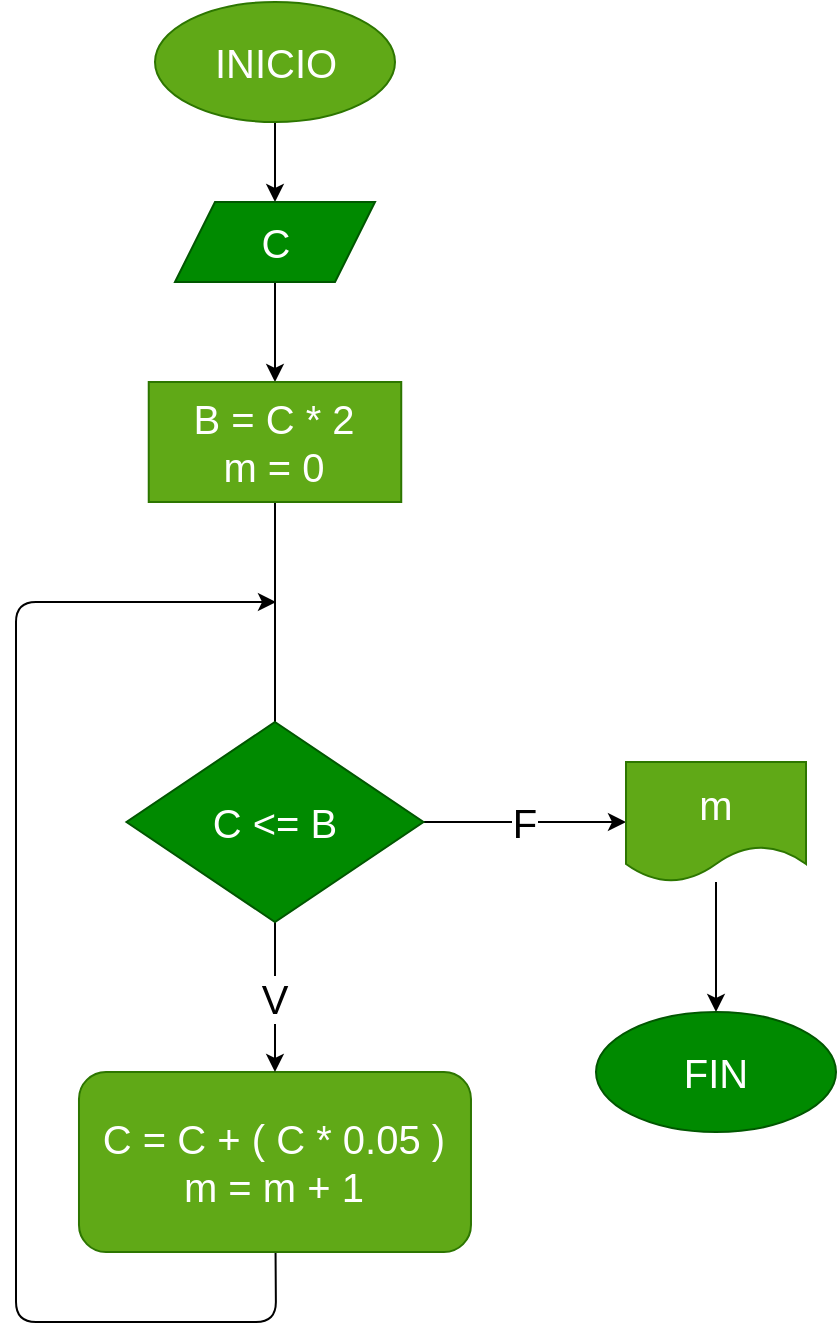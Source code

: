 <mxfile>
    <diagram id="EnOKgc0FRe0AYWj7nZ2x" name="Página-1">
        <mxGraphModel dx="1262" dy="426" grid="1" gridSize="10" guides="1" tooltips="1" connect="1" arrows="1" fold="1" page="1" pageScale="1" pageWidth="827" pageHeight="1169" math="0" shadow="0">
            <root>
                <mxCell id="0"/>
                <mxCell id="1" parent="0"/>
                <mxCell id="2" value="" style="edgeStyle=none;html=1;fontSize=20;" edge="1" parent="1" source="3" target="5">
                    <mxGeometry relative="1" as="geometry"/>
                </mxCell>
                <mxCell id="3" value="INICIO" style="ellipse;whiteSpace=wrap;html=1;fontSize=20;fillColor=#60a917;fontColor=#ffffff;strokeColor=#2D7600;" vertex="1" parent="1">
                    <mxGeometry x="259.5" y="50" width="120" height="60" as="geometry"/>
                </mxCell>
                <mxCell id="4" value="" style="edgeStyle=none;html=1;fontSize=20;" edge="1" parent="1" source="5" target="7">
                    <mxGeometry relative="1" as="geometry"/>
                </mxCell>
                <mxCell id="5" value="C" style="shape=parallelogram;perimeter=parallelogramPerimeter;whiteSpace=wrap;html=1;fixedSize=1;fontSize=20;fillColor=#008a00;fontColor=#ffffff;strokeColor=#005700;" vertex="1" parent="1">
                    <mxGeometry x="269.5" y="150" width="100" height="40" as="geometry"/>
                </mxCell>
                <mxCell id="6" value="" style="edgeStyle=none;html=1;endArrow=none;endFill=0;fontSize=20;" edge="1" parent="1" source="7" target="13">
                    <mxGeometry relative="1" as="geometry"/>
                </mxCell>
                <mxCell id="7" value="B = C * 2&lt;br style=&quot;font-size: 20px&quot;&gt;m = 0" style="whiteSpace=wrap;html=1;fontSize=20;fillColor=#60a917;fontColor=#ffffff;strokeColor=#2D7600;" vertex="1" parent="1">
                    <mxGeometry x="256.37" y="240" width="126.25" height="60" as="geometry"/>
                </mxCell>
                <mxCell id="8" value="" style="edgeStyle=none;html=1;endArrow=none;endFill=0;fontSize=20;" edge="1" parent="1" source="10">
                    <mxGeometry relative="1" as="geometry">
                        <mxPoint x="260" y="710" as="targetPoint"/>
                        <Array as="points">
                            <mxPoint x="320" y="710"/>
                        </Array>
                    </mxGeometry>
                </mxCell>
                <mxCell id="9" value="" style="edgeStyle=none;html=1;endArrow=classic;endFill=1;fontSize=20;" edge="1" parent="1">
                    <mxGeometry relative="1" as="geometry">
                        <mxPoint x="260" y="710" as="sourcePoint"/>
                        <mxPoint x="320" y="350" as="targetPoint"/>
                        <Array as="points">
                            <mxPoint x="190" y="710"/>
                            <mxPoint x="190" y="350"/>
                        </Array>
                    </mxGeometry>
                </mxCell>
                <mxCell id="10" value="C = C + ( C * 0.05 )&lt;br style=&quot;font-size: 20px&quot;&gt;m = m + 1" style="rounded=1;whiteSpace=wrap;html=1;fontSize=20;fillColor=#60a917;fontColor=#ffffff;strokeColor=#2D7600;" vertex="1" parent="1">
                    <mxGeometry x="221.49" y="585" width="196" height="90" as="geometry"/>
                </mxCell>
                <mxCell id="11" value="V" style="edgeStyle=none;html=1;fontSize=20;" edge="1" parent="1" source="13" target="10">
                    <mxGeometry relative="1" as="geometry"/>
                </mxCell>
                <mxCell id="12" value="F" style="edgeStyle=none;html=1;fontSize=20;" edge="1" parent="1" source="13" target="15">
                    <mxGeometry relative="1" as="geometry"/>
                </mxCell>
                <mxCell id="13" value="C &amp;lt;= B" style="rhombus;whiteSpace=wrap;html=1;fontSize=20;fillColor=#008a00;fontColor=#ffffff;strokeColor=#005700;" vertex="1" parent="1">
                    <mxGeometry x="245.24" y="410" width="148.5" height="100" as="geometry"/>
                </mxCell>
                <mxCell id="14" value="" style="edgeStyle=none;html=1;endArrow=classic;endFill=1;fontSize=20;" edge="1" parent="1" source="15" target="16">
                    <mxGeometry relative="1" as="geometry"/>
                </mxCell>
                <mxCell id="15" value="m" style="shape=document;whiteSpace=wrap;html=1;boundedLbl=1;fontSize=20;fillColor=#60a917;fontColor=#ffffff;strokeColor=#2D7600;" vertex="1" parent="1">
                    <mxGeometry x="495" y="430" width="90" height="60" as="geometry"/>
                </mxCell>
                <mxCell id="16" value="FIN" style="ellipse;whiteSpace=wrap;html=1;fontSize=20;fillColor=#008a00;fontColor=#ffffff;strokeColor=#005700;" vertex="1" parent="1">
                    <mxGeometry x="480" y="555" width="120" height="60" as="geometry"/>
                </mxCell>
            </root>
        </mxGraphModel>
    </diagram>
</mxfile>